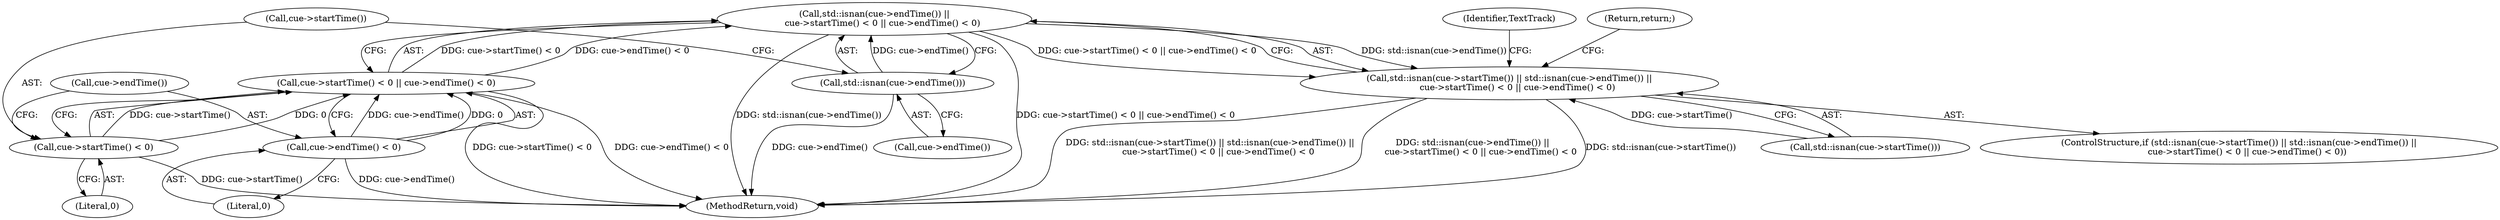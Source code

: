 digraph "1_Chrome_53f1c0f95e568d4b6b184904f98cfde2833c603c_0@del" {
"1000109" [label="(Call,std::isnan(cue->endTime()) ||\n      cue->startTime() < 0 || cue->endTime() < 0)"];
"1000110" [label="(Call,std::isnan(cue->endTime()))"];
"1000112" [label="(Call,cue->startTime() < 0 || cue->endTime() < 0)"];
"1000113" [label="(Call,cue->startTime() < 0)"];
"1000116" [label="(Call,cue->endTime() < 0)"];
"1000106" [label="(Call,std::isnan(cue->startTime()) || std::isnan(cue->endTime()) ||\n      cue->startTime() < 0 || cue->endTime() < 0)"];
"1000112" [label="(Call,cue->startTime() < 0 || cue->endTime() < 0)"];
"1000117" [label="(Call,cue->endTime())"];
"1000110" [label="(Call,std::isnan(cue->endTime()))"];
"1000106" [label="(Call,std::isnan(cue->startTime()) || std::isnan(cue->endTime()) ||\n      cue->startTime() < 0 || cue->endTime() < 0)"];
"1000107" [label="(Call,std::isnan(cue->startTime()))"];
"1000114" [label="(Call,cue->startTime())"];
"1000105" [label="(ControlStructure,if (std::isnan(cue->startTime()) || std::isnan(cue->endTime()) ||\n      cue->startTime() < 0 || cue->endTime() < 0))"];
"1000142" [label="(MethodReturn,void)"];
"1000123" [label="(Identifier,TextTrack)"];
"1000111" [label="(Call,cue->endTime())"];
"1000115" [label="(Literal,0)"];
"1000118" [label="(Literal,0)"];
"1000109" [label="(Call,std::isnan(cue->endTime()) ||\n      cue->startTime() < 0 || cue->endTime() < 0)"];
"1000119" [label="(Return,return;)"];
"1000116" [label="(Call,cue->endTime() < 0)"];
"1000113" [label="(Call,cue->startTime() < 0)"];
"1000109" -> "1000106"  [label="AST: "];
"1000109" -> "1000110"  [label="CFG: "];
"1000109" -> "1000112"  [label="CFG: "];
"1000110" -> "1000109"  [label="AST: "];
"1000112" -> "1000109"  [label="AST: "];
"1000106" -> "1000109"  [label="CFG: "];
"1000109" -> "1000142"  [label="DDG: cue->startTime() < 0 || cue->endTime() < 0"];
"1000109" -> "1000142"  [label="DDG: std::isnan(cue->endTime())"];
"1000109" -> "1000106"  [label="DDG: std::isnan(cue->endTime())"];
"1000109" -> "1000106"  [label="DDG: cue->startTime() < 0 || cue->endTime() < 0"];
"1000110" -> "1000109"  [label="DDG: cue->endTime()"];
"1000112" -> "1000109"  [label="DDG: cue->startTime() < 0"];
"1000112" -> "1000109"  [label="DDG: cue->endTime() < 0"];
"1000110" -> "1000111"  [label="CFG: "];
"1000111" -> "1000110"  [label="AST: "];
"1000114" -> "1000110"  [label="CFG: "];
"1000110" -> "1000142"  [label="DDG: cue->endTime()"];
"1000112" -> "1000113"  [label="CFG: "];
"1000112" -> "1000116"  [label="CFG: "];
"1000113" -> "1000112"  [label="AST: "];
"1000116" -> "1000112"  [label="AST: "];
"1000112" -> "1000142"  [label="DDG: cue->startTime() < 0"];
"1000112" -> "1000142"  [label="DDG: cue->endTime() < 0"];
"1000113" -> "1000112"  [label="DDG: cue->startTime()"];
"1000113" -> "1000112"  [label="DDG: 0"];
"1000116" -> "1000112"  [label="DDG: cue->endTime()"];
"1000116" -> "1000112"  [label="DDG: 0"];
"1000113" -> "1000115"  [label="CFG: "];
"1000114" -> "1000113"  [label="AST: "];
"1000115" -> "1000113"  [label="AST: "];
"1000117" -> "1000113"  [label="CFG: "];
"1000113" -> "1000142"  [label="DDG: cue->startTime()"];
"1000116" -> "1000118"  [label="CFG: "];
"1000117" -> "1000116"  [label="AST: "];
"1000118" -> "1000116"  [label="AST: "];
"1000116" -> "1000142"  [label="DDG: cue->endTime()"];
"1000106" -> "1000105"  [label="AST: "];
"1000106" -> "1000107"  [label="CFG: "];
"1000107" -> "1000106"  [label="AST: "];
"1000119" -> "1000106"  [label="CFG: "];
"1000123" -> "1000106"  [label="CFG: "];
"1000106" -> "1000142"  [label="DDG: std::isnan(cue->startTime())"];
"1000106" -> "1000142"  [label="DDG: std::isnan(cue->startTime()) || std::isnan(cue->endTime()) ||\n      cue->startTime() < 0 || cue->endTime() < 0"];
"1000106" -> "1000142"  [label="DDG: std::isnan(cue->endTime()) ||\n      cue->startTime() < 0 || cue->endTime() < 0"];
"1000107" -> "1000106"  [label="DDG: cue->startTime()"];
}
